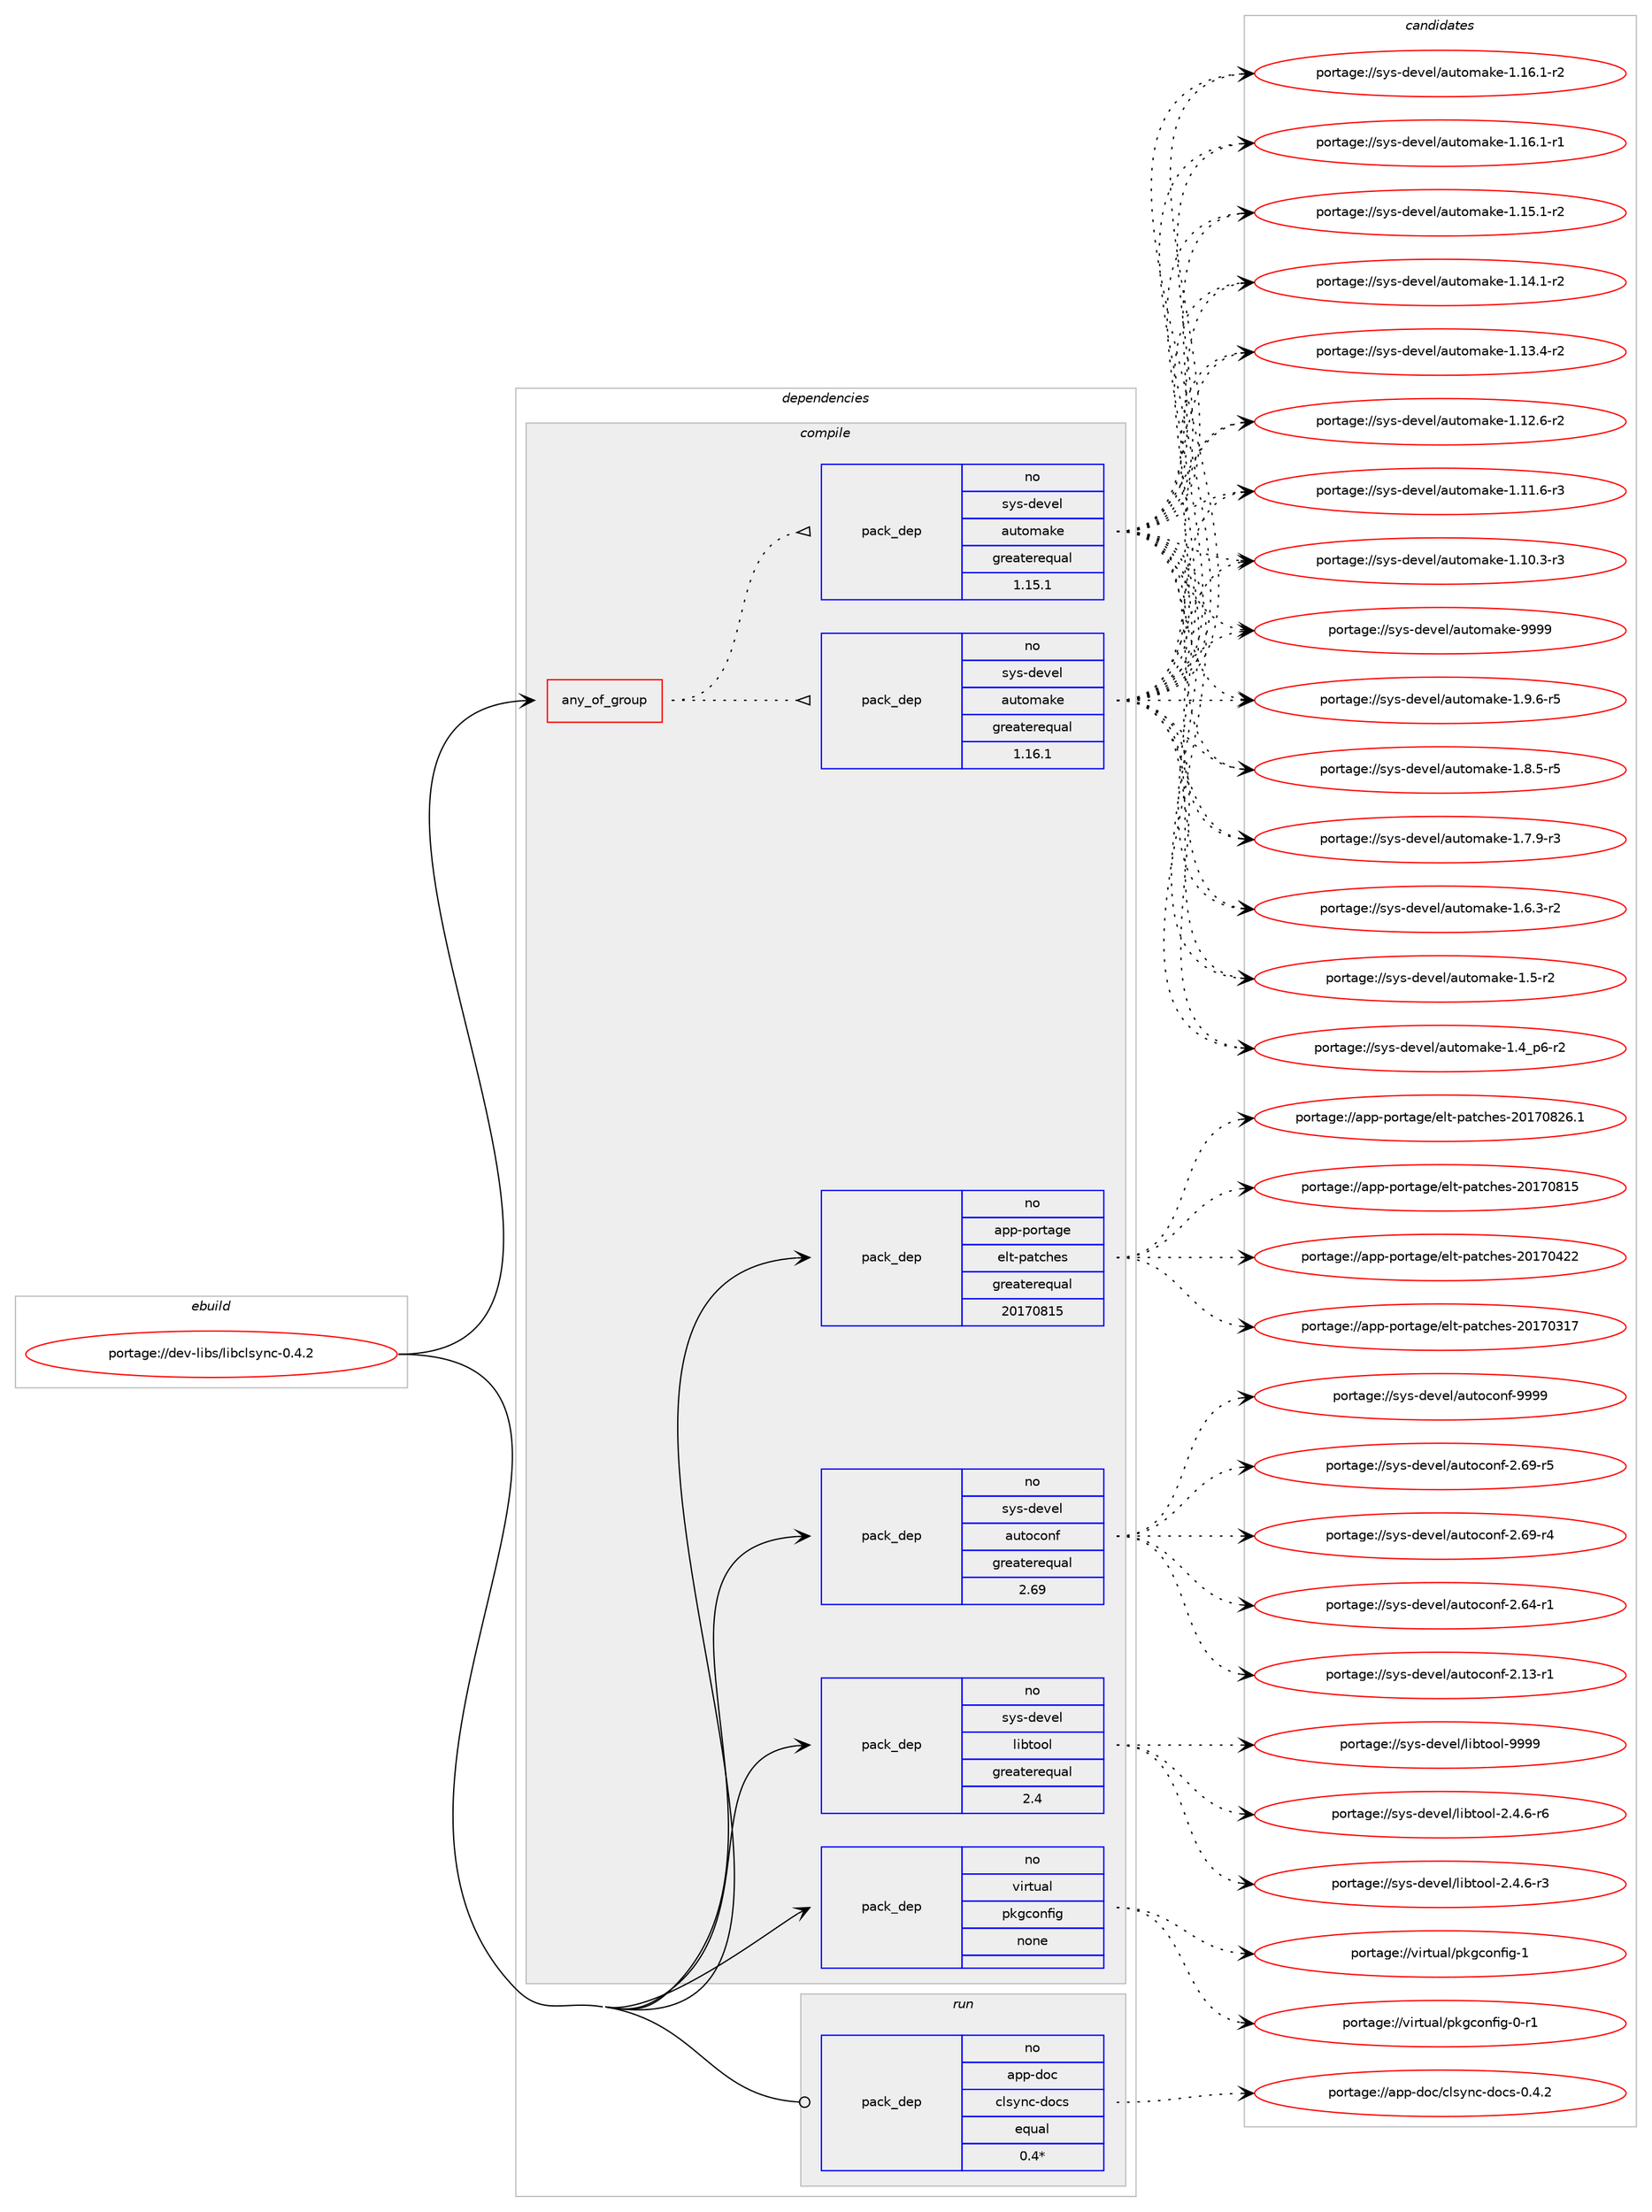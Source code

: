 digraph prolog {

# *************
# Graph options
# *************

newrank=true;
concentrate=true;
compound=true;
graph [rankdir=LR,fontname=Helvetica,fontsize=10,ranksep=1.5];#, ranksep=2.5, nodesep=0.2];
edge  [arrowhead=vee];
node  [fontname=Helvetica,fontsize=10];

# **********
# The ebuild
# **********

subgraph cluster_leftcol {
color=gray;
label=<<i>ebuild</i>>;
id [label="portage://dev-libs/libclsync-0.4.2", color=red, width=4, href="../dev-libs/libclsync-0.4.2.svg"];
}

# ****************
# The dependencies
# ****************

subgraph cluster_midcol {
color=gray;
label=<<i>dependencies</i>>;
subgraph cluster_compile {
fillcolor="#eeeeee";
style=filled;
label=<<i>compile</i>>;
subgraph any5058 {
dependency513102 [label=<<TABLE BORDER="0" CELLBORDER="1" CELLSPACING="0" CELLPADDING="4"><TR><TD CELLPADDING="10">any_of_group</TD></TR></TABLE>>, shape=none, color=red];subgraph pack382343 {
dependency513103 [label=<<TABLE BORDER="0" CELLBORDER="1" CELLSPACING="0" CELLPADDING="4" WIDTH="220"><TR><TD ROWSPAN="6" CELLPADDING="30">pack_dep</TD></TR><TR><TD WIDTH="110">no</TD></TR><TR><TD>sys-devel</TD></TR><TR><TD>automake</TD></TR><TR><TD>greaterequal</TD></TR><TR><TD>1.16.1</TD></TR></TABLE>>, shape=none, color=blue];
}
dependency513102:e -> dependency513103:w [weight=20,style="dotted",arrowhead="oinv"];
subgraph pack382344 {
dependency513104 [label=<<TABLE BORDER="0" CELLBORDER="1" CELLSPACING="0" CELLPADDING="4" WIDTH="220"><TR><TD ROWSPAN="6" CELLPADDING="30">pack_dep</TD></TR><TR><TD WIDTH="110">no</TD></TR><TR><TD>sys-devel</TD></TR><TR><TD>automake</TD></TR><TR><TD>greaterequal</TD></TR><TR><TD>1.15.1</TD></TR></TABLE>>, shape=none, color=blue];
}
dependency513102:e -> dependency513104:w [weight=20,style="dotted",arrowhead="oinv"];
}
id:e -> dependency513102:w [weight=20,style="solid",arrowhead="vee"];
subgraph pack382345 {
dependency513105 [label=<<TABLE BORDER="0" CELLBORDER="1" CELLSPACING="0" CELLPADDING="4" WIDTH="220"><TR><TD ROWSPAN="6" CELLPADDING="30">pack_dep</TD></TR><TR><TD WIDTH="110">no</TD></TR><TR><TD>app-portage</TD></TR><TR><TD>elt-patches</TD></TR><TR><TD>greaterequal</TD></TR><TR><TD>20170815</TD></TR></TABLE>>, shape=none, color=blue];
}
id:e -> dependency513105:w [weight=20,style="solid",arrowhead="vee"];
subgraph pack382346 {
dependency513106 [label=<<TABLE BORDER="0" CELLBORDER="1" CELLSPACING="0" CELLPADDING="4" WIDTH="220"><TR><TD ROWSPAN="6" CELLPADDING="30">pack_dep</TD></TR><TR><TD WIDTH="110">no</TD></TR><TR><TD>sys-devel</TD></TR><TR><TD>autoconf</TD></TR><TR><TD>greaterequal</TD></TR><TR><TD>2.69</TD></TR></TABLE>>, shape=none, color=blue];
}
id:e -> dependency513106:w [weight=20,style="solid",arrowhead="vee"];
subgraph pack382347 {
dependency513107 [label=<<TABLE BORDER="0" CELLBORDER="1" CELLSPACING="0" CELLPADDING="4" WIDTH="220"><TR><TD ROWSPAN="6" CELLPADDING="30">pack_dep</TD></TR><TR><TD WIDTH="110">no</TD></TR><TR><TD>sys-devel</TD></TR><TR><TD>libtool</TD></TR><TR><TD>greaterequal</TD></TR><TR><TD>2.4</TD></TR></TABLE>>, shape=none, color=blue];
}
id:e -> dependency513107:w [weight=20,style="solid",arrowhead="vee"];
subgraph pack382348 {
dependency513108 [label=<<TABLE BORDER="0" CELLBORDER="1" CELLSPACING="0" CELLPADDING="4" WIDTH="220"><TR><TD ROWSPAN="6" CELLPADDING="30">pack_dep</TD></TR><TR><TD WIDTH="110">no</TD></TR><TR><TD>virtual</TD></TR><TR><TD>pkgconfig</TD></TR><TR><TD>none</TD></TR><TR><TD></TD></TR></TABLE>>, shape=none, color=blue];
}
id:e -> dependency513108:w [weight=20,style="solid",arrowhead="vee"];
}
subgraph cluster_compileandrun {
fillcolor="#eeeeee";
style=filled;
label=<<i>compile and run</i>>;
}
subgraph cluster_run {
fillcolor="#eeeeee";
style=filled;
label=<<i>run</i>>;
subgraph pack382349 {
dependency513109 [label=<<TABLE BORDER="0" CELLBORDER="1" CELLSPACING="0" CELLPADDING="4" WIDTH="220"><TR><TD ROWSPAN="6" CELLPADDING="30">pack_dep</TD></TR><TR><TD WIDTH="110">no</TD></TR><TR><TD>app-doc</TD></TR><TR><TD>clsync-docs</TD></TR><TR><TD>equal</TD></TR><TR><TD>0.4*</TD></TR></TABLE>>, shape=none, color=blue];
}
id:e -> dependency513109:w [weight=20,style="solid",arrowhead="odot"];
}
}

# **************
# The candidates
# **************

subgraph cluster_choices {
rank=same;
color=gray;
label=<<i>candidates</i>>;

subgraph choice382343 {
color=black;
nodesep=1;
choice115121115451001011181011084797117116111109971071014557575757 [label="portage://sys-devel/automake-9999", color=red, width=4,href="../sys-devel/automake-9999.svg"];
choice115121115451001011181011084797117116111109971071014549465746544511453 [label="portage://sys-devel/automake-1.9.6-r5", color=red, width=4,href="../sys-devel/automake-1.9.6-r5.svg"];
choice115121115451001011181011084797117116111109971071014549465646534511453 [label="portage://sys-devel/automake-1.8.5-r5", color=red, width=4,href="../sys-devel/automake-1.8.5-r5.svg"];
choice115121115451001011181011084797117116111109971071014549465546574511451 [label="portage://sys-devel/automake-1.7.9-r3", color=red, width=4,href="../sys-devel/automake-1.7.9-r3.svg"];
choice115121115451001011181011084797117116111109971071014549465446514511450 [label="portage://sys-devel/automake-1.6.3-r2", color=red, width=4,href="../sys-devel/automake-1.6.3-r2.svg"];
choice11512111545100101118101108479711711611110997107101454946534511450 [label="portage://sys-devel/automake-1.5-r2", color=red, width=4,href="../sys-devel/automake-1.5-r2.svg"];
choice115121115451001011181011084797117116111109971071014549465295112544511450 [label="portage://sys-devel/automake-1.4_p6-r2", color=red, width=4,href="../sys-devel/automake-1.4_p6-r2.svg"];
choice11512111545100101118101108479711711611110997107101454946495446494511450 [label="portage://sys-devel/automake-1.16.1-r2", color=red, width=4,href="../sys-devel/automake-1.16.1-r2.svg"];
choice11512111545100101118101108479711711611110997107101454946495446494511449 [label="portage://sys-devel/automake-1.16.1-r1", color=red, width=4,href="../sys-devel/automake-1.16.1-r1.svg"];
choice11512111545100101118101108479711711611110997107101454946495346494511450 [label="portage://sys-devel/automake-1.15.1-r2", color=red, width=4,href="../sys-devel/automake-1.15.1-r2.svg"];
choice11512111545100101118101108479711711611110997107101454946495246494511450 [label="portage://sys-devel/automake-1.14.1-r2", color=red, width=4,href="../sys-devel/automake-1.14.1-r2.svg"];
choice11512111545100101118101108479711711611110997107101454946495146524511450 [label="portage://sys-devel/automake-1.13.4-r2", color=red, width=4,href="../sys-devel/automake-1.13.4-r2.svg"];
choice11512111545100101118101108479711711611110997107101454946495046544511450 [label="portage://sys-devel/automake-1.12.6-r2", color=red, width=4,href="../sys-devel/automake-1.12.6-r2.svg"];
choice11512111545100101118101108479711711611110997107101454946494946544511451 [label="portage://sys-devel/automake-1.11.6-r3", color=red, width=4,href="../sys-devel/automake-1.11.6-r3.svg"];
choice11512111545100101118101108479711711611110997107101454946494846514511451 [label="portage://sys-devel/automake-1.10.3-r3", color=red, width=4,href="../sys-devel/automake-1.10.3-r3.svg"];
dependency513103:e -> choice115121115451001011181011084797117116111109971071014557575757:w [style=dotted,weight="100"];
dependency513103:e -> choice115121115451001011181011084797117116111109971071014549465746544511453:w [style=dotted,weight="100"];
dependency513103:e -> choice115121115451001011181011084797117116111109971071014549465646534511453:w [style=dotted,weight="100"];
dependency513103:e -> choice115121115451001011181011084797117116111109971071014549465546574511451:w [style=dotted,weight="100"];
dependency513103:e -> choice115121115451001011181011084797117116111109971071014549465446514511450:w [style=dotted,weight="100"];
dependency513103:e -> choice11512111545100101118101108479711711611110997107101454946534511450:w [style=dotted,weight="100"];
dependency513103:e -> choice115121115451001011181011084797117116111109971071014549465295112544511450:w [style=dotted,weight="100"];
dependency513103:e -> choice11512111545100101118101108479711711611110997107101454946495446494511450:w [style=dotted,weight="100"];
dependency513103:e -> choice11512111545100101118101108479711711611110997107101454946495446494511449:w [style=dotted,weight="100"];
dependency513103:e -> choice11512111545100101118101108479711711611110997107101454946495346494511450:w [style=dotted,weight="100"];
dependency513103:e -> choice11512111545100101118101108479711711611110997107101454946495246494511450:w [style=dotted,weight="100"];
dependency513103:e -> choice11512111545100101118101108479711711611110997107101454946495146524511450:w [style=dotted,weight="100"];
dependency513103:e -> choice11512111545100101118101108479711711611110997107101454946495046544511450:w [style=dotted,weight="100"];
dependency513103:e -> choice11512111545100101118101108479711711611110997107101454946494946544511451:w [style=dotted,weight="100"];
dependency513103:e -> choice11512111545100101118101108479711711611110997107101454946494846514511451:w [style=dotted,weight="100"];
}
subgraph choice382344 {
color=black;
nodesep=1;
choice115121115451001011181011084797117116111109971071014557575757 [label="portage://sys-devel/automake-9999", color=red, width=4,href="../sys-devel/automake-9999.svg"];
choice115121115451001011181011084797117116111109971071014549465746544511453 [label="portage://sys-devel/automake-1.9.6-r5", color=red, width=4,href="../sys-devel/automake-1.9.6-r5.svg"];
choice115121115451001011181011084797117116111109971071014549465646534511453 [label="portage://sys-devel/automake-1.8.5-r5", color=red, width=4,href="../sys-devel/automake-1.8.5-r5.svg"];
choice115121115451001011181011084797117116111109971071014549465546574511451 [label="portage://sys-devel/automake-1.7.9-r3", color=red, width=4,href="../sys-devel/automake-1.7.9-r3.svg"];
choice115121115451001011181011084797117116111109971071014549465446514511450 [label="portage://sys-devel/automake-1.6.3-r2", color=red, width=4,href="../sys-devel/automake-1.6.3-r2.svg"];
choice11512111545100101118101108479711711611110997107101454946534511450 [label="portage://sys-devel/automake-1.5-r2", color=red, width=4,href="../sys-devel/automake-1.5-r2.svg"];
choice115121115451001011181011084797117116111109971071014549465295112544511450 [label="portage://sys-devel/automake-1.4_p6-r2", color=red, width=4,href="../sys-devel/automake-1.4_p6-r2.svg"];
choice11512111545100101118101108479711711611110997107101454946495446494511450 [label="portage://sys-devel/automake-1.16.1-r2", color=red, width=4,href="../sys-devel/automake-1.16.1-r2.svg"];
choice11512111545100101118101108479711711611110997107101454946495446494511449 [label="portage://sys-devel/automake-1.16.1-r1", color=red, width=4,href="../sys-devel/automake-1.16.1-r1.svg"];
choice11512111545100101118101108479711711611110997107101454946495346494511450 [label="portage://sys-devel/automake-1.15.1-r2", color=red, width=4,href="../sys-devel/automake-1.15.1-r2.svg"];
choice11512111545100101118101108479711711611110997107101454946495246494511450 [label="portage://sys-devel/automake-1.14.1-r2", color=red, width=4,href="../sys-devel/automake-1.14.1-r2.svg"];
choice11512111545100101118101108479711711611110997107101454946495146524511450 [label="portage://sys-devel/automake-1.13.4-r2", color=red, width=4,href="../sys-devel/automake-1.13.4-r2.svg"];
choice11512111545100101118101108479711711611110997107101454946495046544511450 [label="portage://sys-devel/automake-1.12.6-r2", color=red, width=4,href="../sys-devel/automake-1.12.6-r2.svg"];
choice11512111545100101118101108479711711611110997107101454946494946544511451 [label="portage://sys-devel/automake-1.11.6-r3", color=red, width=4,href="../sys-devel/automake-1.11.6-r3.svg"];
choice11512111545100101118101108479711711611110997107101454946494846514511451 [label="portage://sys-devel/automake-1.10.3-r3", color=red, width=4,href="../sys-devel/automake-1.10.3-r3.svg"];
dependency513104:e -> choice115121115451001011181011084797117116111109971071014557575757:w [style=dotted,weight="100"];
dependency513104:e -> choice115121115451001011181011084797117116111109971071014549465746544511453:w [style=dotted,weight="100"];
dependency513104:e -> choice115121115451001011181011084797117116111109971071014549465646534511453:w [style=dotted,weight="100"];
dependency513104:e -> choice115121115451001011181011084797117116111109971071014549465546574511451:w [style=dotted,weight="100"];
dependency513104:e -> choice115121115451001011181011084797117116111109971071014549465446514511450:w [style=dotted,weight="100"];
dependency513104:e -> choice11512111545100101118101108479711711611110997107101454946534511450:w [style=dotted,weight="100"];
dependency513104:e -> choice115121115451001011181011084797117116111109971071014549465295112544511450:w [style=dotted,weight="100"];
dependency513104:e -> choice11512111545100101118101108479711711611110997107101454946495446494511450:w [style=dotted,weight="100"];
dependency513104:e -> choice11512111545100101118101108479711711611110997107101454946495446494511449:w [style=dotted,weight="100"];
dependency513104:e -> choice11512111545100101118101108479711711611110997107101454946495346494511450:w [style=dotted,weight="100"];
dependency513104:e -> choice11512111545100101118101108479711711611110997107101454946495246494511450:w [style=dotted,weight="100"];
dependency513104:e -> choice11512111545100101118101108479711711611110997107101454946495146524511450:w [style=dotted,weight="100"];
dependency513104:e -> choice11512111545100101118101108479711711611110997107101454946495046544511450:w [style=dotted,weight="100"];
dependency513104:e -> choice11512111545100101118101108479711711611110997107101454946494946544511451:w [style=dotted,weight="100"];
dependency513104:e -> choice11512111545100101118101108479711711611110997107101454946494846514511451:w [style=dotted,weight="100"];
}
subgraph choice382345 {
color=black;
nodesep=1;
choice971121124511211111411697103101471011081164511297116991041011154550484955485650544649 [label="portage://app-portage/elt-patches-20170826.1", color=red, width=4,href="../app-portage/elt-patches-20170826.1.svg"];
choice97112112451121111141169710310147101108116451129711699104101115455048495548564953 [label="portage://app-portage/elt-patches-20170815", color=red, width=4,href="../app-portage/elt-patches-20170815.svg"];
choice97112112451121111141169710310147101108116451129711699104101115455048495548525050 [label="portage://app-portage/elt-patches-20170422", color=red, width=4,href="../app-portage/elt-patches-20170422.svg"];
choice97112112451121111141169710310147101108116451129711699104101115455048495548514955 [label="portage://app-portage/elt-patches-20170317", color=red, width=4,href="../app-portage/elt-patches-20170317.svg"];
dependency513105:e -> choice971121124511211111411697103101471011081164511297116991041011154550484955485650544649:w [style=dotted,weight="100"];
dependency513105:e -> choice97112112451121111141169710310147101108116451129711699104101115455048495548564953:w [style=dotted,weight="100"];
dependency513105:e -> choice97112112451121111141169710310147101108116451129711699104101115455048495548525050:w [style=dotted,weight="100"];
dependency513105:e -> choice97112112451121111141169710310147101108116451129711699104101115455048495548514955:w [style=dotted,weight="100"];
}
subgraph choice382346 {
color=black;
nodesep=1;
choice115121115451001011181011084797117116111991111101024557575757 [label="portage://sys-devel/autoconf-9999", color=red, width=4,href="../sys-devel/autoconf-9999.svg"];
choice1151211154510010111810110847971171161119911111010245504654574511453 [label="portage://sys-devel/autoconf-2.69-r5", color=red, width=4,href="../sys-devel/autoconf-2.69-r5.svg"];
choice1151211154510010111810110847971171161119911111010245504654574511452 [label="portage://sys-devel/autoconf-2.69-r4", color=red, width=4,href="../sys-devel/autoconf-2.69-r4.svg"];
choice1151211154510010111810110847971171161119911111010245504654524511449 [label="portage://sys-devel/autoconf-2.64-r1", color=red, width=4,href="../sys-devel/autoconf-2.64-r1.svg"];
choice1151211154510010111810110847971171161119911111010245504649514511449 [label="portage://sys-devel/autoconf-2.13-r1", color=red, width=4,href="../sys-devel/autoconf-2.13-r1.svg"];
dependency513106:e -> choice115121115451001011181011084797117116111991111101024557575757:w [style=dotted,weight="100"];
dependency513106:e -> choice1151211154510010111810110847971171161119911111010245504654574511453:w [style=dotted,weight="100"];
dependency513106:e -> choice1151211154510010111810110847971171161119911111010245504654574511452:w [style=dotted,weight="100"];
dependency513106:e -> choice1151211154510010111810110847971171161119911111010245504654524511449:w [style=dotted,weight="100"];
dependency513106:e -> choice1151211154510010111810110847971171161119911111010245504649514511449:w [style=dotted,weight="100"];
}
subgraph choice382347 {
color=black;
nodesep=1;
choice1151211154510010111810110847108105981161111111084557575757 [label="portage://sys-devel/libtool-9999", color=red, width=4,href="../sys-devel/libtool-9999.svg"];
choice1151211154510010111810110847108105981161111111084550465246544511454 [label="portage://sys-devel/libtool-2.4.6-r6", color=red, width=4,href="../sys-devel/libtool-2.4.6-r6.svg"];
choice1151211154510010111810110847108105981161111111084550465246544511451 [label="portage://sys-devel/libtool-2.4.6-r3", color=red, width=4,href="../sys-devel/libtool-2.4.6-r3.svg"];
dependency513107:e -> choice1151211154510010111810110847108105981161111111084557575757:w [style=dotted,weight="100"];
dependency513107:e -> choice1151211154510010111810110847108105981161111111084550465246544511454:w [style=dotted,weight="100"];
dependency513107:e -> choice1151211154510010111810110847108105981161111111084550465246544511451:w [style=dotted,weight="100"];
}
subgraph choice382348 {
color=black;
nodesep=1;
choice1181051141161179710847112107103991111101021051034549 [label="portage://virtual/pkgconfig-1", color=red, width=4,href="../virtual/pkgconfig-1.svg"];
choice11810511411611797108471121071039911111010210510345484511449 [label="portage://virtual/pkgconfig-0-r1", color=red, width=4,href="../virtual/pkgconfig-0-r1.svg"];
dependency513108:e -> choice1181051141161179710847112107103991111101021051034549:w [style=dotted,weight="100"];
dependency513108:e -> choice11810511411611797108471121071039911111010210510345484511449:w [style=dotted,weight="100"];
}
subgraph choice382349 {
color=black;
nodesep=1;
choice9711211245100111994799108115121110994510011199115454846524650 [label="portage://app-doc/clsync-docs-0.4.2", color=red, width=4,href="../app-doc/clsync-docs-0.4.2.svg"];
dependency513109:e -> choice9711211245100111994799108115121110994510011199115454846524650:w [style=dotted,weight="100"];
}
}

}
